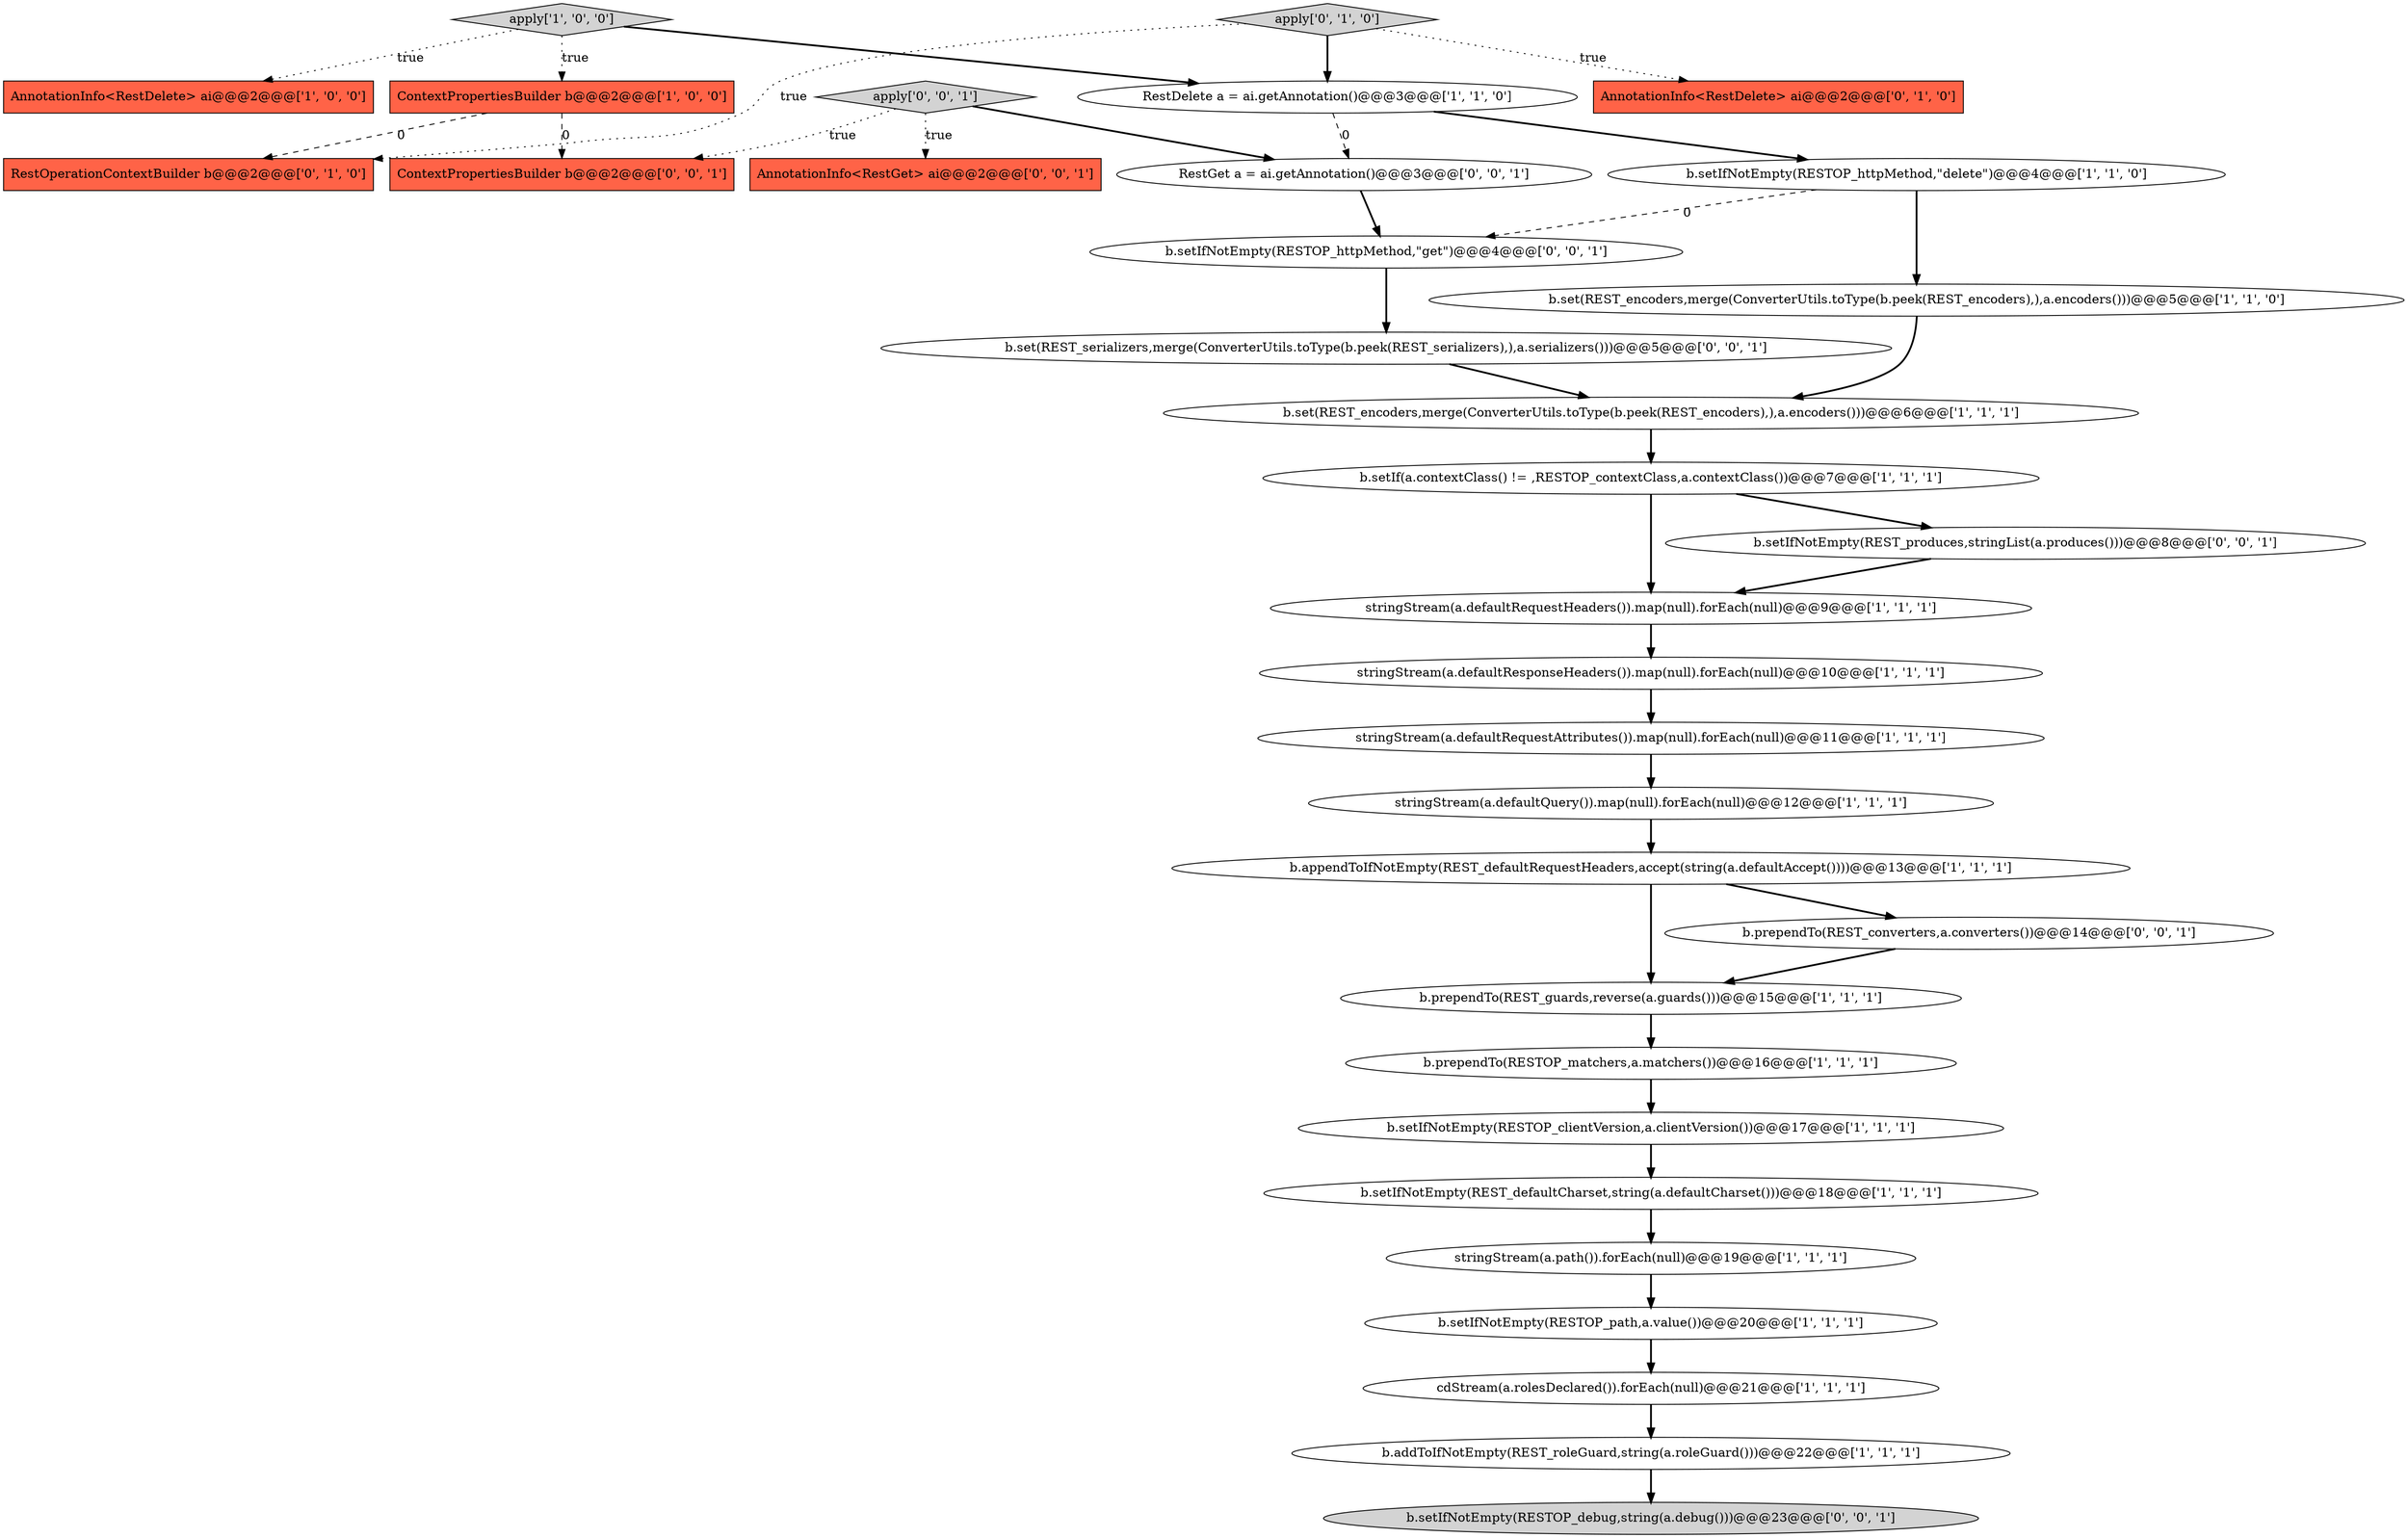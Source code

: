 digraph {
18 [style = filled, label = "b.prependTo(REST_guards,reverse(a.guards()))@@@15@@@['1', '1', '1']", fillcolor = white, shape = ellipse image = "AAA0AAABBB1BBB"];
20 [style = filled, label = "b.appendToIfNotEmpty(REST_defaultRequestHeaders,accept(string(a.defaultAccept())))@@@13@@@['1', '1', '1']", fillcolor = white, shape = ellipse image = "AAA0AAABBB1BBB"];
16 [style = filled, label = "stringStream(a.defaultQuery()).map(null).forEach(null)@@@12@@@['1', '1', '1']", fillcolor = white, shape = ellipse image = "AAA0AAABBB1BBB"];
6 [style = filled, label = "stringStream(a.path()).forEach(null)@@@19@@@['1', '1', '1']", fillcolor = white, shape = ellipse image = "AAA0AAABBB1BBB"];
0 [style = filled, label = "b.addToIfNotEmpty(REST_roleGuard,string(a.roleGuard()))@@@22@@@['1', '1', '1']", fillcolor = white, shape = ellipse image = "AAA0AAABBB1BBB"];
7 [style = filled, label = "b.set(REST_encoders,merge(ConverterUtils.toType(b.peek(REST_encoders),),a.encoders()))@@@6@@@['1', '1', '1']", fillcolor = white, shape = ellipse image = "AAA0AAABBB1BBB"];
5 [style = filled, label = "RestDelete a = ai.getAnnotation()@@@3@@@['1', '1', '0']", fillcolor = white, shape = ellipse image = "AAA0AAABBB1BBB"];
24 [style = filled, label = "RestGet a = ai.getAnnotation()@@@3@@@['0', '0', '1']", fillcolor = white, shape = ellipse image = "AAA0AAABBB3BBB"];
1 [style = filled, label = "apply['1', '0', '0']", fillcolor = lightgray, shape = diamond image = "AAA0AAABBB1BBB"];
28 [style = filled, label = "b.setIfNotEmpty(RESTOP_debug,string(a.debug()))@@@23@@@['0', '0', '1']", fillcolor = lightgray, shape = ellipse image = "AAA0AAABBB3BBB"];
9 [style = filled, label = "b.setIf(a.contextClass() != ,RESTOP_contextClass,a.contextClass())@@@7@@@['1', '1', '1']", fillcolor = white, shape = ellipse image = "AAA0AAABBB1BBB"];
15 [style = filled, label = "ContextPropertiesBuilder b@@@2@@@['1', '0', '0']", fillcolor = tomato, shape = box image = "AAA1AAABBB1BBB"];
26 [style = filled, label = "b.prependTo(REST_converters,a.converters())@@@14@@@['0', '0', '1']", fillcolor = white, shape = ellipse image = "AAA0AAABBB3BBB"];
4 [style = filled, label = "b.setIfNotEmpty(RESTOP_clientVersion,a.clientVersion())@@@17@@@['1', '1', '1']", fillcolor = white, shape = ellipse image = "AAA0AAABBB1BBB"];
31 [style = filled, label = "apply['0', '0', '1']", fillcolor = lightgray, shape = diamond image = "AAA0AAABBB3BBB"];
29 [style = filled, label = "AnnotationInfo<RestGet> ai@@@2@@@['0', '0', '1']", fillcolor = tomato, shape = box image = "AAA0AAABBB3BBB"];
3 [style = filled, label = "stringStream(a.defaultRequestAttributes()).map(null).forEach(null)@@@11@@@['1', '1', '1']", fillcolor = white, shape = ellipse image = "AAA0AAABBB1BBB"];
30 [style = filled, label = "ContextPropertiesBuilder b@@@2@@@['0', '0', '1']", fillcolor = tomato, shape = box image = "AAA0AAABBB3BBB"];
2 [style = filled, label = "b.setIfNotEmpty(RESTOP_path,a.value())@@@20@@@['1', '1', '1']", fillcolor = white, shape = ellipse image = "AAA0AAABBB1BBB"];
21 [style = filled, label = "AnnotationInfo<RestDelete> ai@@@2@@@['0', '1', '0']", fillcolor = tomato, shape = box image = "AAA0AAABBB2BBB"];
14 [style = filled, label = "stringStream(a.defaultRequestHeaders()).map(null).forEach(null)@@@9@@@['1', '1', '1']", fillcolor = white, shape = ellipse image = "AAA0AAABBB1BBB"];
32 [style = filled, label = "b.set(REST_serializers,merge(ConverterUtils.toType(b.peek(REST_serializers),),a.serializers()))@@@5@@@['0', '0', '1']", fillcolor = white, shape = ellipse image = "AAA0AAABBB3BBB"];
22 [style = filled, label = "apply['0', '1', '0']", fillcolor = lightgray, shape = diamond image = "AAA0AAABBB2BBB"];
10 [style = filled, label = "AnnotationInfo<RestDelete> ai@@@2@@@['1', '0', '0']", fillcolor = tomato, shape = box image = "AAA0AAABBB1BBB"];
8 [style = filled, label = "stringStream(a.defaultResponseHeaders()).map(null).forEach(null)@@@10@@@['1', '1', '1']", fillcolor = white, shape = ellipse image = "AAA0AAABBB1BBB"];
11 [style = filled, label = "b.setIfNotEmpty(RESTOP_httpMethod,\"delete\")@@@4@@@['1', '1', '0']", fillcolor = white, shape = ellipse image = "AAA0AAABBB1BBB"];
13 [style = filled, label = "b.setIfNotEmpty(REST_defaultCharset,string(a.defaultCharset()))@@@18@@@['1', '1', '1']", fillcolor = white, shape = ellipse image = "AAA0AAABBB1BBB"];
12 [style = filled, label = "b.prependTo(RESTOP_matchers,a.matchers())@@@16@@@['1', '1', '1']", fillcolor = white, shape = ellipse image = "AAA0AAABBB1BBB"];
23 [style = filled, label = "RestOperationContextBuilder b@@@2@@@['0', '1', '0']", fillcolor = tomato, shape = box image = "AAA1AAABBB2BBB"];
25 [style = filled, label = "b.setIfNotEmpty(REST_produces,stringList(a.produces()))@@@8@@@['0', '0', '1']", fillcolor = white, shape = ellipse image = "AAA0AAABBB3BBB"];
27 [style = filled, label = "b.setIfNotEmpty(RESTOP_httpMethod,\"get\")@@@4@@@['0', '0', '1']", fillcolor = white, shape = ellipse image = "AAA0AAABBB3BBB"];
19 [style = filled, label = "b.set(REST_encoders,merge(ConverterUtils.toType(b.peek(REST_encoders),),a.encoders()))@@@5@@@['1', '1', '0']", fillcolor = white, shape = ellipse image = "AAA0AAABBB1BBB"];
17 [style = filled, label = "cdStream(a.rolesDeclared()).forEach(null)@@@21@@@['1', '1', '1']", fillcolor = white, shape = ellipse image = "AAA0AAABBB1BBB"];
2->17 [style = bold, label=""];
1->5 [style = bold, label=""];
22->21 [style = dotted, label="true"];
27->32 [style = bold, label=""];
15->23 [style = dashed, label="0"];
1->10 [style = dotted, label="true"];
22->23 [style = dotted, label="true"];
20->26 [style = bold, label=""];
31->24 [style = bold, label=""];
4->13 [style = bold, label=""];
8->3 [style = bold, label=""];
5->24 [style = dashed, label="0"];
18->12 [style = bold, label=""];
15->30 [style = dashed, label="0"];
32->7 [style = bold, label=""];
25->14 [style = bold, label=""];
3->16 [style = bold, label=""];
11->19 [style = bold, label=""];
22->5 [style = bold, label=""];
6->2 [style = bold, label=""];
7->9 [style = bold, label=""];
20->18 [style = bold, label=""];
31->30 [style = dotted, label="true"];
17->0 [style = bold, label=""];
12->4 [style = bold, label=""];
1->15 [style = dotted, label="true"];
9->25 [style = bold, label=""];
9->14 [style = bold, label=""];
5->11 [style = bold, label=""];
14->8 [style = bold, label=""];
11->27 [style = dashed, label="0"];
13->6 [style = bold, label=""];
31->29 [style = dotted, label="true"];
16->20 [style = bold, label=""];
19->7 [style = bold, label=""];
24->27 [style = bold, label=""];
0->28 [style = bold, label=""];
26->18 [style = bold, label=""];
}
